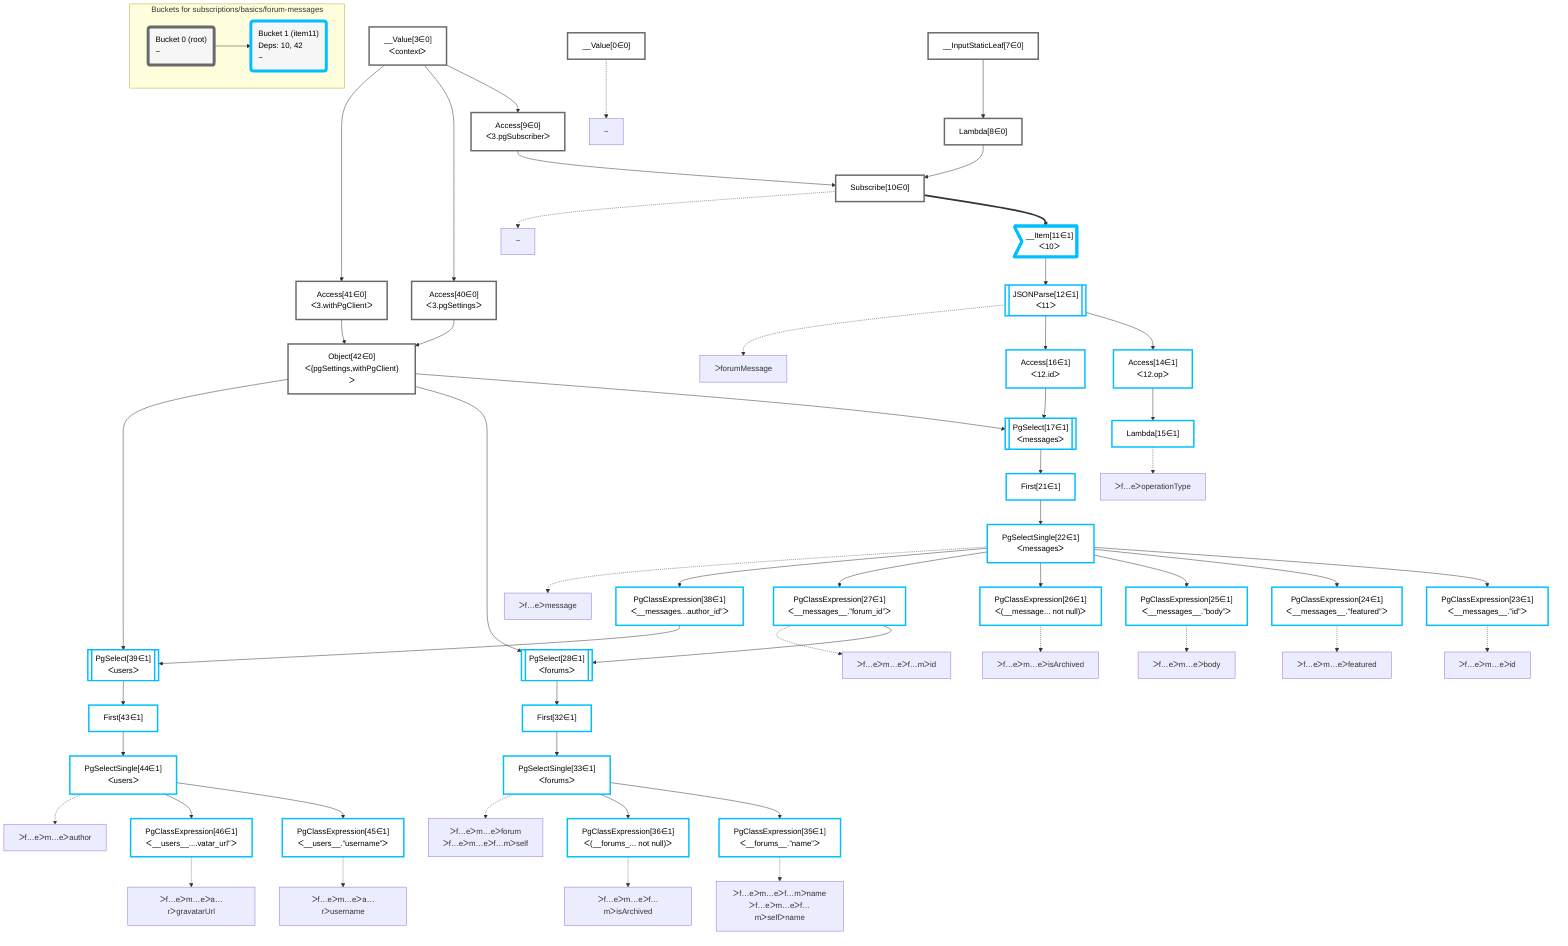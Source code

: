 graph TD
    classDef path fill:#eee,stroke:#000,color:#000
    classDef plan fill:#fff,stroke-width:3px,color:#000
    classDef itemplan fill:#fff,stroke-width:6px,color:#000
    classDef sideeffectplan fill:#f00,stroke-width:6px,color:#000
    classDef bucket fill:#f6f6f6,color:#000,stroke-width:6px,text-align:left


    %% define plans
    __Value0["__Value[0∈0]"]:::plan
    __Value3["__Value[3∈0]<br />ᐸcontextᐳ"]:::plan
    __InputStaticLeaf7["__InputStaticLeaf[7∈0]"]:::plan
    Lambda8["Lambda[8∈0]"]:::plan
    Access9["Access[9∈0]<br />ᐸ3.pgSubscriberᐳ"]:::plan
    Subscribe10["Subscribe[10∈0]"]:::plan
    __Item11>"__Item[11∈1]<br />ᐸ10ᐳ"]:::itemplan
    JSONParse12[["JSONParse[12∈1]<br />ᐸ11ᐳ"]]:::plan
    Access14["Access[14∈1]<br />ᐸ12.opᐳ"]:::plan
    Lambda15["Lambda[15∈1]"]:::plan
    Access16["Access[16∈1]<br />ᐸ12.idᐳ"]:::plan
    Access40["Access[40∈0]<br />ᐸ3.pgSettingsᐳ"]:::plan
    Access41["Access[41∈0]<br />ᐸ3.withPgClientᐳ"]:::plan
    Object42["Object[42∈0]<br />ᐸ{pgSettings,withPgClient}ᐳ"]:::plan
    PgSelect17[["PgSelect[17∈1]<br />ᐸmessagesᐳ"]]:::plan
    First21["First[21∈1]"]:::plan
    PgSelectSingle22["PgSelectSingle[22∈1]<br />ᐸmessagesᐳ"]:::plan
    PgClassExpression23["PgClassExpression[23∈1]<br />ᐸ__messages__.”id”ᐳ"]:::plan
    PgClassExpression24["PgClassExpression[24∈1]<br />ᐸ__messages__.”featured”ᐳ"]:::plan
    PgClassExpression25["PgClassExpression[25∈1]<br />ᐸ__messages__.”body”ᐳ"]:::plan
    PgClassExpression26["PgClassExpression[26∈1]<br />ᐸ(__message... not null)ᐳ"]:::plan
    PgClassExpression27["PgClassExpression[27∈1]<br />ᐸ__messages__.”forum_id”ᐳ"]:::plan
    PgSelect28[["PgSelect[28∈1]<br />ᐸforumsᐳ"]]:::plan
    First32["First[32∈1]"]:::plan
    PgSelectSingle33["PgSelectSingle[33∈1]<br />ᐸforumsᐳ"]:::plan
    PgClassExpression35["PgClassExpression[35∈1]<br />ᐸ__forums__.”name”ᐳ"]:::plan
    PgClassExpression36["PgClassExpression[36∈1]<br />ᐸ(__forums_... not null)ᐳ"]:::plan
    PgClassExpression38["PgClassExpression[38∈1]<br />ᐸ__messages...author_id”ᐳ"]:::plan
    PgSelect39[["PgSelect[39∈1]<br />ᐸusersᐳ"]]:::plan
    First43["First[43∈1]"]:::plan
    PgSelectSingle44["PgSelectSingle[44∈1]<br />ᐸusersᐳ"]:::plan
    PgClassExpression45["PgClassExpression[45∈1]<br />ᐸ__users__.”username”ᐳ"]:::plan
    PgClassExpression46["PgClassExpression[46∈1]<br />ᐸ__users__....vatar_url”ᐳ"]:::plan

    %% plan dependencies
    __InputStaticLeaf7 --> Lambda8
    __Value3 --> Access9
    Access9 & Lambda8 --> Subscribe10
    Subscribe10 ==> __Item11
    __Item11 --> JSONParse12
    JSONParse12 --> Access14
    Access14 --> Lambda15
    JSONParse12 --> Access16
    __Value3 --> Access40
    __Value3 --> Access41
    Access40 & Access41 --> Object42
    Object42 & Access16 --> PgSelect17
    PgSelect17 --> First21
    First21 --> PgSelectSingle22
    PgSelectSingle22 --> PgClassExpression23
    PgSelectSingle22 --> PgClassExpression24
    PgSelectSingle22 --> PgClassExpression25
    PgSelectSingle22 --> PgClassExpression26
    PgSelectSingle22 --> PgClassExpression27
    Object42 & PgClassExpression27 --> PgSelect28
    PgSelect28 --> First32
    First32 --> PgSelectSingle33
    PgSelectSingle33 --> PgClassExpression35
    PgSelectSingle33 --> PgClassExpression36
    PgSelectSingle22 --> PgClassExpression38
    Object42 & PgClassExpression38 --> PgSelect39
    PgSelect39 --> First43
    First43 --> PgSelectSingle44
    PgSelectSingle44 --> PgClassExpression45
    PgSelectSingle44 --> PgClassExpression46

    %% plan-to-path relationships
    P0["~"]
    __Value0 -.-> P0
    P10["~"]
    Subscribe10 -.-> P10
    P12["ᐳforumMessage"]
    JSONParse12 -.-> P12
    P15["ᐳf…eᐳoperationType"]
    Lambda15 -.-> P15
    P22["ᐳf…eᐳmessage"]
    PgSelectSingle22 -.-> P22
    P23["ᐳf…eᐳm…eᐳid"]
    PgClassExpression23 -.-> P23
    P24["ᐳf…eᐳm…eᐳfeatured"]
    PgClassExpression24 -.-> P24
    P25["ᐳf…eᐳm…eᐳbody"]
    PgClassExpression25 -.-> P25
    P26["ᐳf…eᐳm…eᐳisArchived"]
    PgClassExpression26 -.-> P26
    P27["ᐳf…eᐳm…eᐳf…mᐳid"]
    PgClassExpression27 -.-> P27
    P33["ᐳf…eᐳm…eᐳforum<br />ᐳf…eᐳm…eᐳf…mᐳself"]
    PgSelectSingle33 -.-> P33
    P35["ᐳf…eᐳm…eᐳf…mᐳname<br />ᐳf…eᐳm…eᐳf…mᐳselfᐳname"]
    PgClassExpression35 -.-> P35
    P36["ᐳf…eᐳm…eᐳf…mᐳisArchived"]
    PgClassExpression36 -.-> P36
    P44["ᐳf…eᐳm…eᐳauthor"]
    PgSelectSingle44 -.-> P44
    P45["ᐳf…eᐳm…eᐳa…rᐳusername"]
    PgClassExpression45 -.-> P45
    P46["ᐳf…eᐳm…eᐳa…rᐳgravatarUrl"]
    PgClassExpression46 -.-> P46

    subgraph "Buckets for subscriptions/basics/forum-messages"
    Bucket0("Bucket 0 (root)<br />~"):::bucket
    classDef bucket0 stroke:#696969
    class Bucket0,__Value0,__Value3,__InputStaticLeaf7,Lambda8,Access9,Subscribe10,Access40,Access41,Object42 bucket0
    Bucket1("Bucket 1 (item11)<br />Deps: 10, 42<br />~"):::bucket
    classDef bucket1 stroke:#00bfff
    class Bucket1,__Item11,JSONParse12,Access14,Lambda15,Access16,PgSelect17,First21,PgSelectSingle22,PgClassExpression23,PgClassExpression24,PgClassExpression25,PgClassExpression26,PgClassExpression27,PgSelect28,First32,PgSelectSingle33,PgClassExpression35,PgClassExpression36,PgClassExpression38,PgSelect39,First43,PgSelectSingle44,PgClassExpression45,PgClassExpression46 bucket1
    Bucket0 --> Bucket1
    end